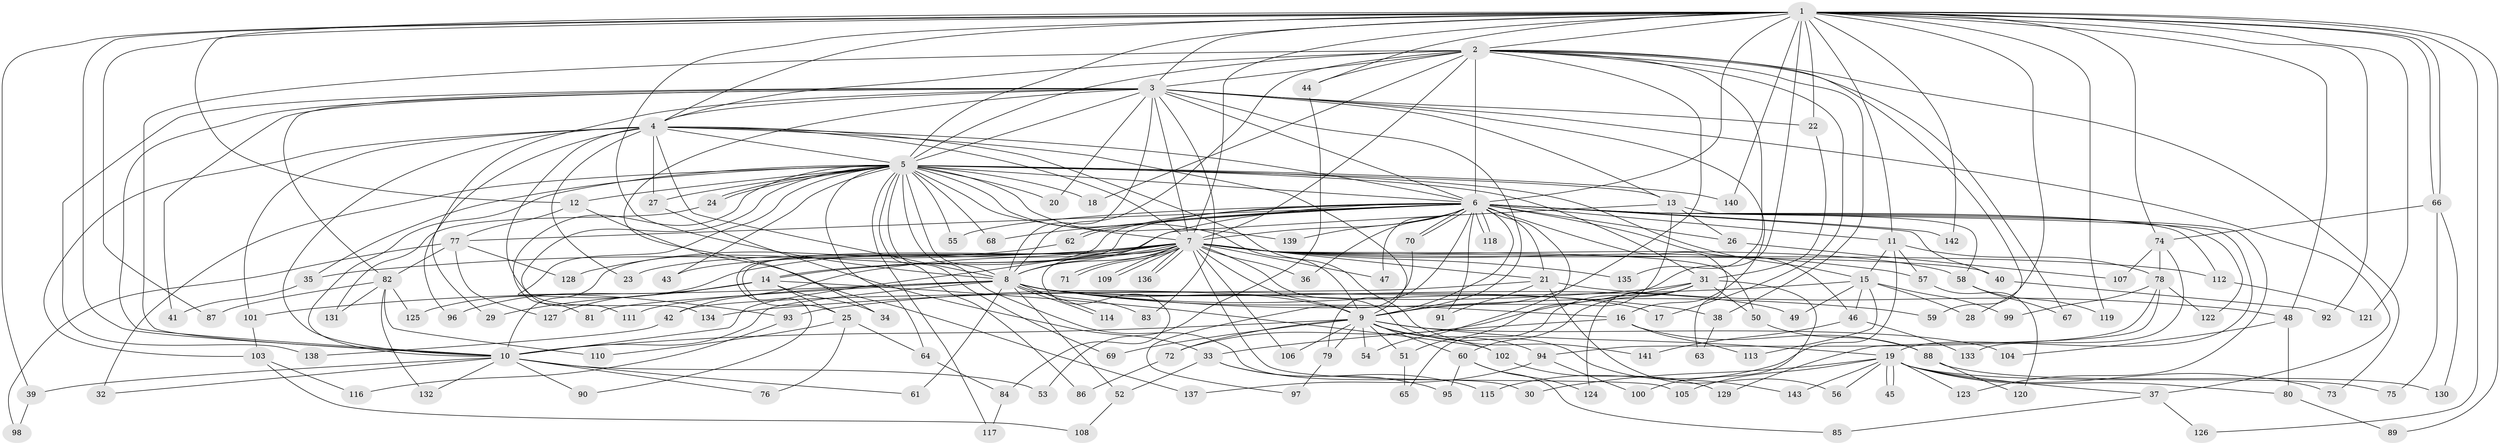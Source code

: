 // Generated by graph-tools (version 1.1) at 2025/49/03/09/25 03:49:42]
// undirected, 143 vertices, 311 edges
graph export_dot {
graph [start="1"]
  node [color=gray90,style=filled];
  1;
  2;
  3;
  4;
  5;
  6;
  7;
  8;
  9;
  10;
  11;
  12;
  13;
  14;
  15;
  16;
  17;
  18;
  19;
  20;
  21;
  22;
  23;
  24;
  25;
  26;
  27;
  28;
  29;
  30;
  31;
  32;
  33;
  34;
  35;
  36;
  37;
  38;
  39;
  40;
  41;
  42;
  43;
  44;
  45;
  46;
  47;
  48;
  49;
  50;
  51;
  52;
  53;
  54;
  55;
  56;
  57;
  58;
  59;
  60;
  61;
  62;
  63;
  64;
  65;
  66;
  67;
  68;
  69;
  70;
  71;
  72;
  73;
  74;
  75;
  76;
  77;
  78;
  79;
  80;
  81;
  82;
  83;
  84;
  85;
  86;
  87;
  88;
  89;
  90;
  91;
  92;
  93;
  94;
  95;
  96;
  97;
  98;
  99;
  100;
  101;
  102;
  103;
  104;
  105;
  106;
  107;
  108;
  109;
  110;
  111;
  112;
  113;
  114;
  115;
  116;
  117;
  118;
  119;
  120;
  121;
  122;
  123;
  124;
  125;
  126;
  127;
  128;
  129;
  130;
  131;
  132;
  133;
  134;
  135;
  136;
  137;
  138;
  139;
  140;
  141;
  142;
  143;
  1 -- 2;
  1 -- 3;
  1 -- 4;
  1 -- 5;
  1 -- 6;
  1 -- 7;
  1 -- 8;
  1 -- 9;
  1 -- 10;
  1 -- 11;
  1 -- 12;
  1 -- 22;
  1 -- 39;
  1 -- 44;
  1 -- 48;
  1 -- 59;
  1 -- 66;
  1 -- 66;
  1 -- 74;
  1 -- 87;
  1 -- 89;
  1 -- 92;
  1 -- 119;
  1 -- 121;
  1 -- 126;
  1 -- 140;
  1 -- 142;
  2 -- 3;
  2 -- 4;
  2 -- 5;
  2 -- 6;
  2 -- 7;
  2 -- 8;
  2 -- 9;
  2 -- 10;
  2 -- 17;
  2 -- 18;
  2 -- 28;
  2 -- 38;
  2 -- 44;
  2 -- 67;
  2 -- 73;
  2 -- 135;
  3 -- 4;
  3 -- 5;
  3 -- 6;
  3 -- 7;
  3 -- 8;
  3 -- 9;
  3 -- 10;
  3 -- 13;
  3 -- 16;
  3 -- 20;
  3 -- 22;
  3 -- 29;
  3 -- 34;
  3 -- 37;
  3 -- 41;
  3 -- 82;
  3 -- 83;
  3 -- 138;
  4 -- 5;
  4 -- 6;
  4 -- 7;
  4 -- 8;
  4 -- 9;
  4 -- 10;
  4 -- 23;
  4 -- 27;
  4 -- 96;
  4 -- 101;
  4 -- 103;
  4 -- 134;
  4 -- 141;
  5 -- 6;
  5 -- 7;
  5 -- 8;
  5 -- 9;
  5 -- 10;
  5 -- 12;
  5 -- 13;
  5 -- 15;
  5 -- 18;
  5 -- 20;
  5 -- 24;
  5 -- 24;
  5 -- 27;
  5 -- 30;
  5 -- 31;
  5 -- 32;
  5 -- 35;
  5 -- 43;
  5 -- 55;
  5 -- 64;
  5 -- 68;
  5 -- 69;
  5 -- 81;
  5 -- 86;
  5 -- 93;
  5 -- 111;
  5 -- 117;
  5 -- 139;
  5 -- 140;
  6 -- 7;
  6 -- 8;
  6 -- 9;
  6 -- 10;
  6 -- 11;
  6 -- 19;
  6 -- 21;
  6 -- 26;
  6 -- 36;
  6 -- 40;
  6 -- 46;
  6 -- 47;
  6 -- 54;
  6 -- 55;
  6 -- 62;
  6 -- 62;
  6 -- 63;
  6 -- 68;
  6 -- 70;
  6 -- 70;
  6 -- 77;
  6 -- 79;
  6 -- 90;
  6 -- 91;
  6 -- 112;
  6 -- 118;
  6 -- 118;
  6 -- 122;
  6 -- 123;
  6 -- 139;
  6 -- 142;
  7 -- 8;
  7 -- 9;
  7 -- 10;
  7 -- 14;
  7 -- 14;
  7 -- 21;
  7 -- 23;
  7 -- 35;
  7 -- 36;
  7 -- 40;
  7 -- 42;
  7 -- 43;
  7 -- 47;
  7 -- 50;
  7 -- 57;
  7 -- 58;
  7 -- 71;
  7 -- 71;
  7 -- 84;
  7 -- 105;
  7 -- 106;
  7 -- 109;
  7 -- 109;
  7 -- 112;
  7 -- 125;
  7 -- 135;
  7 -- 136;
  7 -- 136;
  7 -- 143;
  8 -- 9;
  8 -- 10;
  8 -- 16;
  8 -- 17;
  8 -- 38;
  8 -- 49;
  8 -- 52;
  8 -- 59;
  8 -- 61;
  8 -- 81;
  8 -- 83;
  8 -- 101;
  8 -- 111;
  8 -- 114;
  8 -- 114;
  9 -- 10;
  9 -- 19;
  9 -- 51;
  9 -- 54;
  9 -- 60;
  9 -- 69;
  9 -- 72;
  9 -- 79;
  9 -- 94;
  9 -- 102;
  9 -- 104;
  9 -- 106;
  10 -- 32;
  10 -- 39;
  10 -- 53;
  10 -- 61;
  10 -- 76;
  10 -- 90;
  10 -- 132;
  11 -- 15;
  11 -- 57;
  11 -- 78;
  11 -- 115;
  12 -- 77;
  12 -- 137;
  13 -- 25;
  13 -- 26;
  13 -- 51;
  13 -- 58;
  14 -- 25;
  14 -- 29;
  14 -- 34;
  14 -- 96;
  14 -- 102;
  14 -- 127;
  15 -- 28;
  15 -- 46;
  15 -- 49;
  15 -- 99;
  15 -- 113;
  15 -- 134;
  16 -- 33;
  16 -- 88;
  16 -- 113;
  19 -- 30;
  19 -- 37;
  19 -- 45;
  19 -- 45;
  19 -- 56;
  19 -- 73;
  19 -- 75;
  19 -- 80;
  19 -- 105;
  19 -- 123;
  19 -- 143;
  21 -- 42;
  21 -- 48;
  21 -- 56;
  21 -- 91;
  22 -- 31;
  24 -- 131;
  25 -- 64;
  25 -- 76;
  25 -- 110;
  26 -- 107;
  27 -- 33;
  31 -- 50;
  31 -- 60;
  31 -- 65;
  31 -- 72;
  31 -- 93;
  31 -- 100;
  31 -- 124;
  33 -- 52;
  33 -- 95;
  33 -- 115;
  35 -- 41;
  37 -- 85;
  37 -- 126;
  38 -- 63;
  39 -- 98;
  40 -- 92;
  42 -- 138;
  44 -- 53;
  46 -- 133;
  46 -- 141;
  48 -- 80;
  48 -- 104;
  50 -- 88;
  51 -- 65;
  52 -- 108;
  57 -- 120;
  58 -- 67;
  58 -- 119;
  60 -- 85;
  60 -- 95;
  60 -- 124;
  62 -- 128;
  64 -- 84;
  66 -- 74;
  66 -- 75;
  66 -- 130;
  70 -- 97;
  72 -- 86;
  74 -- 78;
  74 -- 107;
  74 -- 133;
  77 -- 82;
  77 -- 98;
  77 -- 127;
  77 -- 128;
  78 -- 94;
  78 -- 99;
  78 -- 122;
  78 -- 129;
  79 -- 97;
  80 -- 89;
  82 -- 87;
  82 -- 110;
  82 -- 125;
  82 -- 131;
  82 -- 132;
  84 -- 117;
  88 -- 120;
  88 -- 130;
  93 -- 116;
  94 -- 100;
  94 -- 137;
  101 -- 103;
  102 -- 129;
  103 -- 108;
  103 -- 116;
  112 -- 121;
}
